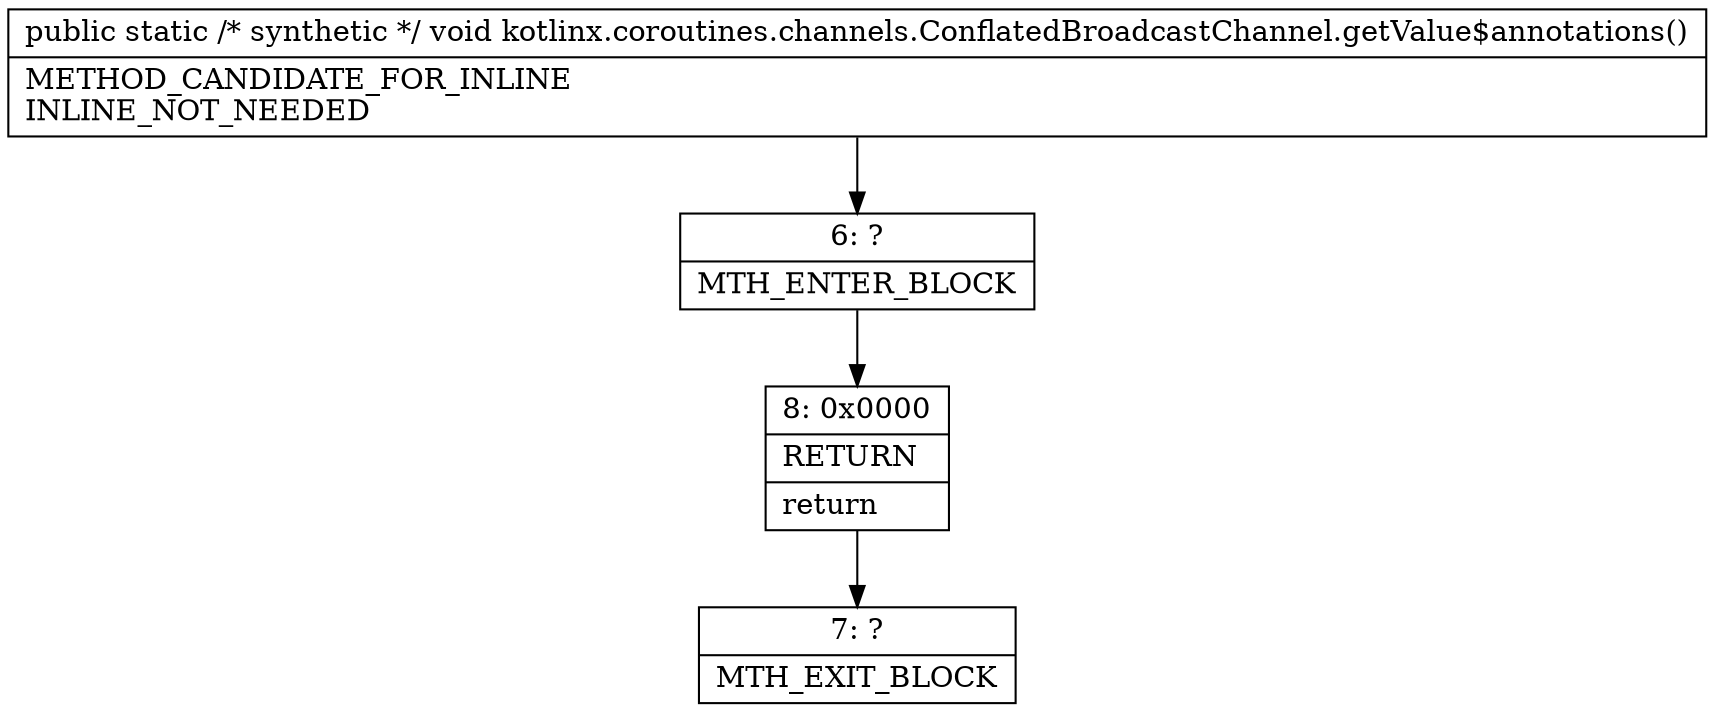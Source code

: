 digraph "CFG forkotlinx.coroutines.channels.ConflatedBroadcastChannel.getValue$annotations()V" {
Node_6 [shape=record,label="{6\:\ ?|MTH_ENTER_BLOCK\l}"];
Node_8 [shape=record,label="{8\:\ 0x0000|RETURN\l|return\l}"];
Node_7 [shape=record,label="{7\:\ ?|MTH_EXIT_BLOCK\l}"];
MethodNode[shape=record,label="{public static \/* synthetic *\/ void kotlinx.coroutines.channels.ConflatedBroadcastChannel.getValue$annotations()  | METHOD_CANDIDATE_FOR_INLINE\lINLINE_NOT_NEEDED\l}"];
MethodNode -> Node_6;Node_6 -> Node_8;
Node_8 -> Node_7;
}

